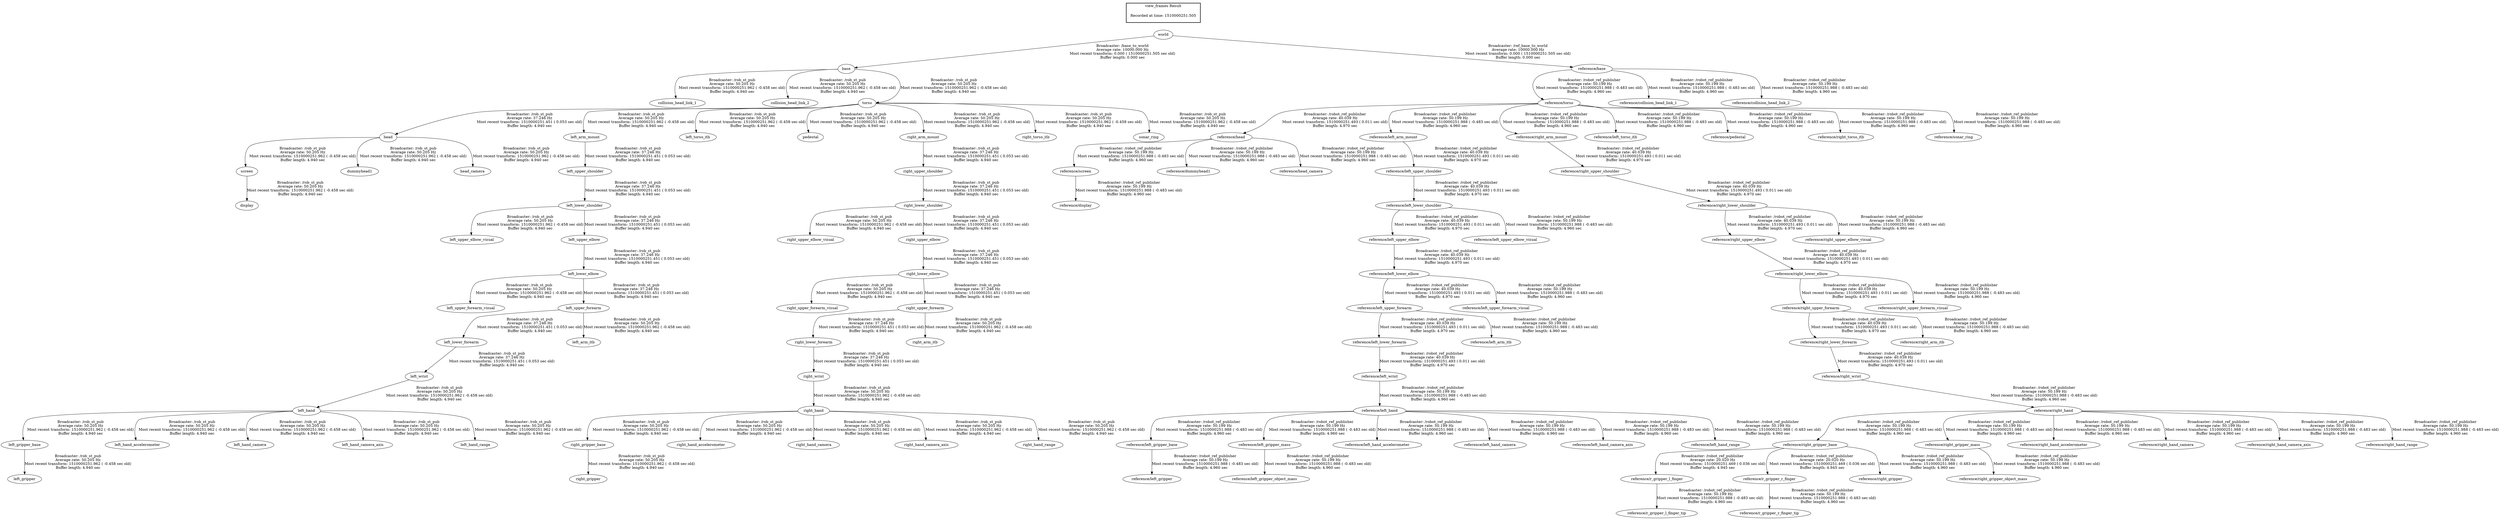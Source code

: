 digraph G {
"base" -> "collision_head_link_1"[label="Broadcaster: /rob_st_pub\nAverage rate: 50.205 Hz\nMost recent transform: 1510000251.962 ( -0.458 sec old)\nBuffer length: 4.940 sec\n"];
"world" -> "base"[label="Broadcaster: /base_to_world\nAverage rate: 10000.000 Hz\nMost recent transform: 0.000 ( 1510000251.505 sec old)\nBuffer length: 0.000 sec\n"];
"base" -> "collision_head_link_2"[label="Broadcaster: /rob_st_pub\nAverage rate: 50.205 Hz\nMost recent transform: 1510000251.962 ( -0.458 sec old)\nBuffer length: 4.940 sec\n"];
"screen" -> "display"[label="Broadcaster: /rob_st_pub\nAverage rate: 50.205 Hz\nMost recent transform: 1510000251.962 ( -0.458 sec old)\nBuffer length: 4.940 sec\n"];
"head" -> "screen"[label="Broadcaster: /rob_st_pub\nAverage rate: 50.205 Hz\nMost recent transform: 1510000251.962 ( -0.458 sec old)\nBuffer length: 4.940 sec\n"];
"head" -> "dummyhead1"[label="Broadcaster: /rob_st_pub\nAverage rate: 50.205 Hz\nMost recent transform: 1510000251.962 ( -0.458 sec old)\nBuffer length: 4.940 sec\n"];
"torso" -> "head"[label="Broadcaster: /rob_st_pub\nAverage rate: 37.246 Hz\nMost recent transform: 1510000251.451 ( 0.053 sec old)\nBuffer length: 4.940 sec\n"];
"head" -> "head_camera"[label="Broadcaster: /rob_st_pub\nAverage rate: 50.205 Hz\nMost recent transform: 1510000251.962 ( -0.458 sec old)\nBuffer length: 4.940 sec\n"];
"left_lower_shoulder" -> "left_upper_elbow_visual"[label="Broadcaster: /rob_st_pub\nAverage rate: 50.205 Hz\nMost recent transform: 1510000251.962 ( -0.458 sec old)\nBuffer length: 4.940 sec\n"];
"left_upper_shoulder" -> "left_lower_shoulder"[label="Broadcaster: /rob_st_pub\nAverage rate: 37.246 Hz\nMost recent transform: 1510000251.451 ( 0.053 sec old)\nBuffer length: 4.940 sec\n"];
"left_gripper_base" -> "left_gripper"[label="Broadcaster: /rob_st_pub\nAverage rate: 50.205 Hz\nMost recent transform: 1510000251.962 ( -0.458 sec old)\nBuffer length: 4.940 sec\n"];
"left_hand" -> "left_gripper_base"[label="Broadcaster: /rob_st_pub\nAverage rate: 50.205 Hz\nMost recent transform: 1510000251.962 ( -0.458 sec old)\nBuffer length: 4.940 sec\n"];
"left_wrist" -> "left_hand"[label="Broadcaster: /rob_st_pub\nAverage rate: 50.205 Hz\nMost recent transform: 1510000251.962 ( -0.458 sec old)\nBuffer length: 4.940 sec\n"];
"left_lower_forearm" -> "left_wrist"[label="Broadcaster: /rob_st_pub\nAverage rate: 37.246 Hz\nMost recent transform: 1510000251.451 ( 0.053 sec old)\nBuffer length: 4.940 sec\n"];
"left_hand" -> "left_hand_accelerometer"[label="Broadcaster: /rob_st_pub\nAverage rate: 50.205 Hz\nMost recent transform: 1510000251.962 ( -0.458 sec old)\nBuffer length: 4.940 sec\n"];
"left_hand" -> "left_hand_camera"[label="Broadcaster: /rob_st_pub\nAverage rate: 50.205 Hz\nMost recent transform: 1510000251.962 ( -0.458 sec old)\nBuffer length: 4.940 sec\n"];
"left_hand" -> "left_hand_camera_axis"[label="Broadcaster: /rob_st_pub\nAverage rate: 50.205 Hz\nMost recent transform: 1510000251.962 ( -0.458 sec old)\nBuffer length: 4.940 sec\n"];
"left_hand" -> "left_hand_range"[label="Broadcaster: /rob_st_pub\nAverage rate: 50.205 Hz\nMost recent transform: 1510000251.962 ( -0.458 sec old)\nBuffer length: 4.940 sec\n"];
"torso" -> "left_arm_mount"[label="Broadcaster: /rob_st_pub\nAverage rate: 50.205 Hz\nMost recent transform: 1510000251.962 ( -0.458 sec old)\nBuffer length: 4.940 sec\n"];
"base" -> "torso"[label="Broadcaster: /rob_st_pub\nAverage rate: 50.205 Hz\nMost recent transform: 1510000251.962 ( -0.458 sec old)\nBuffer length: 4.940 sec\n"];
"torso" -> "left_torso_itb"[label="Broadcaster: /rob_st_pub\nAverage rate: 50.205 Hz\nMost recent transform: 1510000251.962 ( -0.458 sec old)\nBuffer length: 4.940 sec\n"];
"left_lower_elbow" -> "left_upper_forearm_visual"[label="Broadcaster: /rob_st_pub\nAverage rate: 50.205 Hz\nMost recent transform: 1510000251.962 ( -0.458 sec old)\nBuffer length: 4.940 sec\n"];
"left_upper_elbow" -> "left_lower_elbow"[label="Broadcaster: /rob_st_pub\nAverage rate: 37.246 Hz\nMost recent transform: 1510000251.451 ( 0.053 sec old)\nBuffer length: 4.940 sec\n"];
"left_upper_forearm" -> "left_arm_itb"[label="Broadcaster: /rob_st_pub\nAverage rate: 50.205 Hz\nMost recent transform: 1510000251.962 ( -0.458 sec old)\nBuffer length: 4.940 sec\n"];
"left_lower_elbow" -> "left_upper_forearm"[label="Broadcaster: /rob_st_pub\nAverage rate: 37.246 Hz\nMost recent transform: 1510000251.451 ( 0.053 sec old)\nBuffer length: 4.940 sec\n"];
"torso" -> "pedestal"[label="Broadcaster: /rob_st_pub\nAverage rate: 50.205 Hz\nMost recent transform: 1510000251.962 ( -0.458 sec old)\nBuffer length: 4.940 sec\n"];
"right_lower_shoulder" -> "right_upper_elbow_visual"[label="Broadcaster: /rob_st_pub\nAverage rate: 50.205 Hz\nMost recent transform: 1510000251.962 ( -0.458 sec old)\nBuffer length: 4.940 sec\n"];
"right_upper_shoulder" -> "right_lower_shoulder"[label="Broadcaster: /rob_st_pub\nAverage rate: 37.246 Hz\nMost recent transform: 1510000251.451 ( 0.053 sec old)\nBuffer length: 4.940 sec\n"];
"right_gripper_base" -> "right_gripper"[label="Broadcaster: /rob_st_pub\nAverage rate: 50.205 Hz\nMost recent transform: 1510000251.962 ( -0.458 sec old)\nBuffer length: 4.940 sec\n"];
"right_hand" -> "right_gripper_base"[label="Broadcaster: /rob_st_pub\nAverage rate: 50.205 Hz\nMost recent transform: 1510000251.962 ( -0.458 sec old)\nBuffer length: 4.940 sec\n"];
"right_wrist" -> "right_hand"[label="Broadcaster: /rob_st_pub\nAverage rate: 50.205 Hz\nMost recent transform: 1510000251.962 ( -0.458 sec old)\nBuffer length: 4.940 sec\n"];
"right_lower_forearm" -> "right_wrist"[label="Broadcaster: /rob_st_pub\nAverage rate: 37.246 Hz\nMost recent transform: 1510000251.451 ( 0.053 sec old)\nBuffer length: 4.940 sec\n"];
"right_hand" -> "right_hand_accelerometer"[label="Broadcaster: /rob_st_pub\nAverage rate: 50.205 Hz\nMost recent transform: 1510000251.962 ( -0.458 sec old)\nBuffer length: 4.940 sec\n"];
"right_hand" -> "right_hand_camera"[label="Broadcaster: /rob_st_pub\nAverage rate: 50.205 Hz\nMost recent transform: 1510000251.962 ( -0.458 sec old)\nBuffer length: 4.940 sec\n"];
"right_hand" -> "right_hand_camera_axis"[label="Broadcaster: /rob_st_pub\nAverage rate: 50.205 Hz\nMost recent transform: 1510000251.962 ( -0.458 sec old)\nBuffer length: 4.940 sec\n"];
"right_hand" -> "right_hand_range"[label="Broadcaster: /rob_st_pub\nAverage rate: 50.205 Hz\nMost recent transform: 1510000251.962 ( -0.458 sec old)\nBuffer length: 4.940 sec\n"];
"torso" -> "right_arm_mount"[label="Broadcaster: /rob_st_pub\nAverage rate: 50.205 Hz\nMost recent transform: 1510000251.962 ( -0.458 sec old)\nBuffer length: 4.940 sec\n"];
"torso" -> "right_torso_itb"[label="Broadcaster: /rob_st_pub\nAverage rate: 50.205 Hz\nMost recent transform: 1510000251.962 ( -0.458 sec old)\nBuffer length: 4.940 sec\n"];
"right_lower_elbow" -> "right_upper_forearm_visual"[label="Broadcaster: /rob_st_pub\nAverage rate: 50.205 Hz\nMost recent transform: 1510000251.962 ( -0.458 sec old)\nBuffer length: 4.940 sec\n"];
"right_upper_elbow" -> "right_lower_elbow"[label="Broadcaster: /rob_st_pub\nAverage rate: 37.246 Hz\nMost recent transform: 1510000251.451 ( 0.053 sec old)\nBuffer length: 4.940 sec\n"];
"right_upper_forearm" -> "right_arm_itb"[label="Broadcaster: /rob_st_pub\nAverage rate: 50.205 Hz\nMost recent transform: 1510000251.962 ( -0.458 sec old)\nBuffer length: 4.940 sec\n"];
"right_lower_elbow" -> "right_upper_forearm"[label="Broadcaster: /rob_st_pub\nAverage rate: 37.246 Hz\nMost recent transform: 1510000251.451 ( 0.053 sec old)\nBuffer length: 4.940 sec\n"];
"torso" -> "sonar_ring"[label="Broadcaster: /rob_st_pub\nAverage rate: 50.205 Hz\nMost recent transform: 1510000251.962 ( -0.458 sec old)\nBuffer length: 4.940 sec\n"];
"reference/torso" -> "reference/head"[label="Broadcaster: /robot_ref_publisher\nAverage rate: 40.039 Hz\nMost recent transform: 1510000251.493 ( 0.011 sec old)\nBuffer length: 4.970 sec\n"];
"reference/base" -> "reference/torso"[label="Broadcaster: /robot_ref_publisher\nAverage rate: 50.199 Hz\nMost recent transform: 1510000251.988 ( -0.483 sec old)\nBuffer length: 4.960 sec\n"];
"reference/left_lower_shoulder" -> "reference/left_upper_elbow"[label="Broadcaster: /robot_ref_publisher\nAverage rate: 40.039 Hz\nMost recent transform: 1510000251.493 ( 0.011 sec old)\nBuffer length: 4.970 sec\n"];
"reference/left_upper_shoulder" -> "reference/left_lower_shoulder"[label="Broadcaster: /robot_ref_publisher\nAverage rate: 40.039 Hz\nMost recent transform: 1510000251.493 ( 0.011 sec old)\nBuffer length: 4.970 sec\n"];
"reference/left_upper_elbow" -> "reference/left_lower_elbow"[label="Broadcaster: /robot_ref_publisher\nAverage rate: 40.039 Hz\nMost recent transform: 1510000251.493 ( 0.011 sec old)\nBuffer length: 4.970 sec\n"];
"reference/left_arm_mount" -> "reference/left_upper_shoulder"[label="Broadcaster: /robot_ref_publisher\nAverage rate: 40.039 Hz\nMost recent transform: 1510000251.493 ( 0.011 sec old)\nBuffer length: 4.970 sec\n"];
"reference/torso" -> "reference/left_arm_mount"[label="Broadcaster: /robot_ref_publisher\nAverage rate: 50.199 Hz\nMost recent transform: 1510000251.988 ( -0.483 sec old)\nBuffer length: 4.960 sec\n"];
"reference/left_lower_elbow" -> "reference/left_upper_forearm"[label="Broadcaster: /robot_ref_publisher\nAverage rate: 40.039 Hz\nMost recent transform: 1510000251.493 ( 0.011 sec old)\nBuffer length: 4.970 sec\n"];
"reference/left_upper_forearm" -> "reference/left_lower_forearm"[label="Broadcaster: /robot_ref_publisher\nAverage rate: 40.039 Hz\nMost recent transform: 1510000251.493 ( 0.011 sec old)\nBuffer length: 4.970 sec\n"];
"reference/left_lower_forearm" -> "reference/left_wrist"[label="Broadcaster: /robot_ref_publisher\nAverage rate: 40.039 Hz\nMost recent transform: 1510000251.493 ( 0.011 sec old)\nBuffer length: 4.970 sec\n"];
"reference/right_lower_shoulder" -> "reference/right_upper_elbow"[label="Broadcaster: /robot_ref_publisher\nAverage rate: 40.039 Hz\nMost recent transform: 1510000251.493 ( 0.011 sec old)\nBuffer length: 4.970 sec\n"];
"reference/right_upper_shoulder" -> "reference/right_lower_shoulder"[label="Broadcaster: /robot_ref_publisher\nAverage rate: 40.039 Hz\nMost recent transform: 1510000251.493 ( 0.011 sec old)\nBuffer length: 4.970 sec\n"];
"reference/right_upper_elbow" -> "reference/right_lower_elbow"[label="Broadcaster: /robot_ref_publisher\nAverage rate: 40.039 Hz\nMost recent transform: 1510000251.493 ( 0.011 sec old)\nBuffer length: 4.970 sec\n"];
"reference/right_arm_mount" -> "reference/right_upper_shoulder"[label="Broadcaster: /robot_ref_publisher\nAverage rate: 40.039 Hz\nMost recent transform: 1510000251.493 ( 0.011 sec old)\nBuffer length: 4.970 sec\n"];
"reference/torso" -> "reference/right_arm_mount"[label="Broadcaster: /robot_ref_publisher\nAverage rate: 50.199 Hz\nMost recent transform: 1510000251.988 ( -0.483 sec old)\nBuffer length: 4.960 sec\n"];
"reference/right_lower_elbow" -> "reference/right_upper_forearm"[label="Broadcaster: /robot_ref_publisher\nAverage rate: 40.039 Hz\nMost recent transform: 1510000251.493 ( 0.011 sec old)\nBuffer length: 4.970 sec\n"];
"reference/right_upper_forearm" -> "reference/right_lower_forearm"[label="Broadcaster: /robot_ref_publisher\nAverage rate: 40.039 Hz\nMost recent transform: 1510000251.493 ( 0.011 sec old)\nBuffer length: 4.970 sec\n"];
"reference/right_lower_forearm" -> "reference/right_wrist"[label="Broadcaster: /robot_ref_publisher\nAverage rate: 40.039 Hz\nMost recent transform: 1510000251.493 ( 0.011 sec old)\nBuffer length: 4.970 sec\n"];
"left_lower_shoulder" -> "left_upper_elbow"[label="Broadcaster: /rob_st_pub\nAverage rate: 37.246 Hz\nMost recent transform: 1510000251.451 ( 0.053 sec old)\nBuffer length: 4.940 sec\n"];
"left_arm_mount" -> "left_upper_shoulder"[label="Broadcaster: /rob_st_pub\nAverage rate: 37.246 Hz\nMost recent transform: 1510000251.451 ( 0.053 sec old)\nBuffer length: 4.940 sec\n"];
"left_upper_forearm" -> "left_lower_forearm"[label="Broadcaster: /rob_st_pub\nAverage rate: 37.246 Hz\nMost recent transform: 1510000251.451 ( 0.053 sec old)\nBuffer length: 4.940 sec\n"];
"right_lower_shoulder" -> "right_upper_elbow"[label="Broadcaster: /rob_st_pub\nAverage rate: 37.246 Hz\nMost recent transform: 1510000251.451 ( 0.053 sec old)\nBuffer length: 4.940 sec\n"];
"right_arm_mount" -> "right_upper_shoulder"[label="Broadcaster: /rob_st_pub\nAverage rate: 37.246 Hz\nMost recent transform: 1510000251.451 ( 0.053 sec old)\nBuffer length: 4.940 sec\n"];
"right_upper_forearm" -> "right_lower_forearm"[label="Broadcaster: /rob_st_pub\nAverage rate: 37.246 Hz\nMost recent transform: 1510000251.451 ( 0.053 sec old)\nBuffer length: 4.940 sec\n"];
"reference/right_gripper_base" -> "reference/r_gripper_l_finger"[label="Broadcaster: /robot_ref_publisher\nAverage rate: 20.020 Hz\nMost recent transform: 1510000251.469 ( 0.036 sec old)\nBuffer length: 4.945 sec\n"];
"reference/right_hand" -> "reference/right_gripper_base"[label="Broadcaster: /robot_ref_publisher\nAverage rate: 50.199 Hz\nMost recent transform: 1510000251.988 ( -0.483 sec old)\nBuffer length: 4.960 sec\n"];
"reference/right_gripper_base" -> "reference/r_gripper_r_finger"[label="Broadcaster: /robot_ref_publisher\nAverage rate: 20.020 Hz\nMost recent transform: 1510000251.469 ( 0.036 sec old)\nBuffer length: 4.945 sec\n"];
"reference/base" -> "reference/collision_head_link_1"[label="Broadcaster: /robot_ref_publisher\nAverage rate: 50.199 Hz\nMost recent transform: 1510000251.988 ( -0.483 sec old)\nBuffer length: 4.960 sec\n"];
"world" -> "reference/base"[label="Broadcaster: /ref_base_to_world\nAverage rate: 10000.000 Hz\nMost recent transform: 0.000 ( 1510000251.505 sec old)\nBuffer length: 0.000 sec\n"];
"reference/base" -> "reference/collision_head_link_2"[label="Broadcaster: /robot_ref_publisher\nAverage rate: 50.199 Hz\nMost recent transform: 1510000251.988 ( -0.483 sec old)\nBuffer length: 4.960 sec\n"];
"reference/screen" -> "reference/display"[label="Broadcaster: /robot_ref_publisher\nAverage rate: 50.199 Hz\nMost recent transform: 1510000251.988 ( -0.483 sec old)\nBuffer length: 4.960 sec\n"];
"reference/head" -> "reference/screen"[label="Broadcaster: /robot_ref_publisher\nAverage rate: 50.199 Hz\nMost recent transform: 1510000251.988 ( -0.483 sec old)\nBuffer length: 4.960 sec\n"];
"reference/head" -> "reference/dummyhead1"[label="Broadcaster: /robot_ref_publisher\nAverage rate: 50.199 Hz\nMost recent transform: 1510000251.988 ( -0.483 sec old)\nBuffer length: 4.960 sec\n"];
"reference/head" -> "reference/head_camera"[label="Broadcaster: /robot_ref_publisher\nAverage rate: 50.199 Hz\nMost recent transform: 1510000251.988 ( -0.483 sec old)\nBuffer length: 4.960 sec\n"];
"reference/left_lower_shoulder" -> "reference/left_upper_elbow_visual"[label="Broadcaster: /robot_ref_publisher\nAverage rate: 50.199 Hz\nMost recent transform: 1510000251.988 ( -0.483 sec old)\nBuffer length: 4.960 sec\n"];
"reference/left_gripper_base" -> "reference/left_gripper"[label="Broadcaster: /robot_ref_publisher\nAverage rate: 50.199 Hz\nMost recent transform: 1510000251.988 ( -0.483 sec old)\nBuffer length: 4.960 sec\n"];
"reference/left_hand" -> "reference/left_gripper_base"[label="Broadcaster: /robot_ref_publisher\nAverage rate: 50.199 Hz\nMost recent transform: 1510000251.988 ( -0.483 sec old)\nBuffer length: 4.960 sec\n"];
"reference/left_wrist" -> "reference/left_hand"[label="Broadcaster: /robot_ref_publisher\nAverage rate: 50.199 Hz\nMost recent transform: 1510000251.988 ( -0.483 sec old)\nBuffer length: 4.960 sec\n"];
"reference/left_hand" -> "reference/left_gripper_mass"[label="Broadcaster: /robot_ref_publisher\nAverage rate: 50.199 Hz\nMost recent transform: 1510000251.988 ( -0.483 sec old)\nBuffer length: 4.960 sec\n"];
"reference/left_gripper_mass" -> "reference/left_gripper_object_mass"[label="Broadcaster: /robot_ref_publisher\nAverage rate: 50.199 Hz\nMost recent transform: 1510000251.988 ( -0.483 sec old)\nBuffer length: 4.960 sec\n"];
"reference/left_hand" -> "reference/left_hand_accelerometer"[label="Broadcaster: /robot_ref_publisher\nAverage rate: 50.199 Hz\nMost recent transform: 1510000251.988 ( -0.483 sec old)\nBuffer length: 4.960 sec\n"];
"reference/left_hand" -> "reference/left_hand_camera"[label="Broadcaster: /robot_ref_publisher\nAverage rate: 50.199 Hz\nMost recent transform: 1510000251.988 ( -0.483 sec old)\nBuffer length: 4.960 sec\n"];
"reference/left_hand" -> "reference/left_hand_camera_axis"[label="Broadcaster: /robot_ref_publisher\nAverage rate: 50.199 Hz\nMost recent transform: 1510000251.988 ( -0.483 sec old)\nBuffer length: 4.960 sec\n"];
"reference/left_hand" -> "reference/left_hand_range"[label="Broadcaster: /robot_ref_publisher\nAverage rate: 50.199 Hz\nMost recent transform: 1510000251.988 ( -0.483 sec old)\nBuffer length: 4.960 sec\n"];
"reference/torso" -> "reference/left_torso_itb"[label="Broadcaster: /robot_ref_publisher\nAverage rate: 50.199 Hz\nMost recent transform: 1510000251.988 ( -0.483 sec old)\nBuffer length: 4.960 sec\n"];
"reference/left_lower_elbow" -> "reference/left_upper_forearm_visual"[label="Broadcaster: /robot_ref_publisher\nAverage rate: 50.199 Hz\nMost recent transform: 1510000251.988 ( -0.483 sec old)\nBuffer length: 4.960 sec\n"];
"reference/left_upper_forearm" -> "reference/left_arm_itb"[label="Broadcaster: /robot_ref_publisher\nAverage rate: 50.199 Hz\nMost recent transform: 1510000251.988 ( -0.483 sec old)\nBuffer length: 4.960 sec\n"];
"reference/torso" -> "reference/pedestal"[label="Broadcaster: /robot_ref_publisher\nAverage rate: 50.199 Hz\nMost recent transform: 1510000251.988 ( -0.483 sec old)\nBuffer length: 4.960 sec\n"];
"reference/r_gripper_l_finger" -> "reference/r_gripper_l_finger_tip"[label="Broadcaster: /robot_ref_publisher\nAverage rate: 50.199 Hz\nMost recent transform: 1510000251.988 ( -0.483 sec old)\nBuffer length: 4.960 sec\n"];
"reference/r_gripper_r_finger" -> "reference/r_gripper_r_finger_tip"[label="Broadcaster: /robot_ref_publisher\nAverage rate: 50.199 Hz\nMost recent transform: 1510000251.988 ( -0.483 sec old)\nBuffer length: 4.960 sec\n"];
"reference/right_lower_shoulder" -> "reference/right_upper_elbow_visual"[label="Broadcaster: /robot_ref_publisher\nAverage rate: 50.199 Hz\nMost recent transform: 1510000251.988 ( -0.483 sec old)\nBuffer length: 4.960 sec\n"];
"reference/right_gripper_base" -> "reference/right_gripper"[label="Broadcaster: /robot_ref_publisher\nAverage rate: 50.199 Hz\nMost recent transform: 1510000251.988 ( -0.483 sec old)\nBuffer length: 4.960 sec\n"];
"reference/right_wrist" -> "reference/right_hand"[label="Broadcaster: /robot_ref_publisher\nAverage rate: 50.199 Hz\nMost recent transform: 1510000251.988 ( -0.483 sec old)\nBuffer length: 4.960 sec\n"];
"reference/right_hand" -> "reference/right_gripper_mass"[label="Broadcaster: /robot_ref_publisher\nAverage rate: 50.199 Hz\nMost recent transform: 1510000251.988 ( -0.483 sec old)\nBuffer length: 4.960 sec\n"];
"reference/right_gripper_mass" -> "reference/right_gripper_object_mass"[label="Broadcaster: /robot_ref_publisher\nAverage rate: 50.199 Hz\nMost recent transform: 1510000251.988 ( -0.483 sec old)\nBuffer length: 4.960 sec\n"];
"reference/right_hand" -> "reference/right_hand_accelerometer"[label="Broadcaster: /robot_ref_publisher\nAverage rate: 50.199 Hz\nMost recent transform: 1510000251.988 ( -0.483 sec old)\nBuffer length: 4.960 sec\n"];
"reference/right_hand" -> "reference/right_hand_camera"[label="Broadcaster: /robot_ref_publisher\nAverage rate: 50.199 Hz\nMost recent transform: 1510000251.988 ( -0.483 sec old)\nBuffer length: 4.960 sec\n"];
"reference/right_hand" -> "reference/right_hand_camera_axis"[label="Broadcaster: /robot_ref_publisher\nAverage rate: 50.199 Hz\nMost recent transform: 1510000251.988 ( -0.483 sec old)\nBuffer length: 4.960 sec\n"];
"reference/right_hand" -> "reference/right_hand_range"[label="Broadcaster: /robot_ref_publisher\nAverage rate: 50.199 Hz\nMost recent transform: 1510000251.988 ( -0.483 sec old)\nBuffer length: 4.960 sec\n"];
"reference/torso" -> "reference/right_torso_itb"[label="Broadcaster: /robot_ref_publisher\nAverage rate: 50.199 Hz\nMost recent transform: 1510000251.988 ( -0.483 sec old)\nBuffer length: 4.960 sec\n"];
"reference/right_lower_elbow" -> "reference/right_upper_forearm_visual"[label="Broadcaster: /robot_ref_publisher\nAverage rate: 50.199 Hz\nMost recent transform: 1510000251.988 ( -0.483 sec old)\nBuffer length: 4.960 sec\n"];
"reference/right_upper_forearm" -> "reference/right_arm_itb"[label="Broadcaster: /robot_ref_publisher\nAverage rate: 50.199 Hz\nMost recent transform: 1510000251.988 ( -0.483 sec old)\nBuffer length: 4.960 sec\n"];
"reference/torso" -> "reference/sonar_ring"[label="Broadcaster: /robot_ref_publisher\nAverage rate: 50.199 Hz\nMost recent transform: 1510000251.988 ( -0.483 sec old)\nBuffer length: 4.960 sec\n"];
edge [style=invis];
 subgraph cluster_legend { style=bold; color=black; label ="view_frames Result";
"Recorded at time: 1510000251.505"[ shape=plaintext ] ;
 }->"world";
}